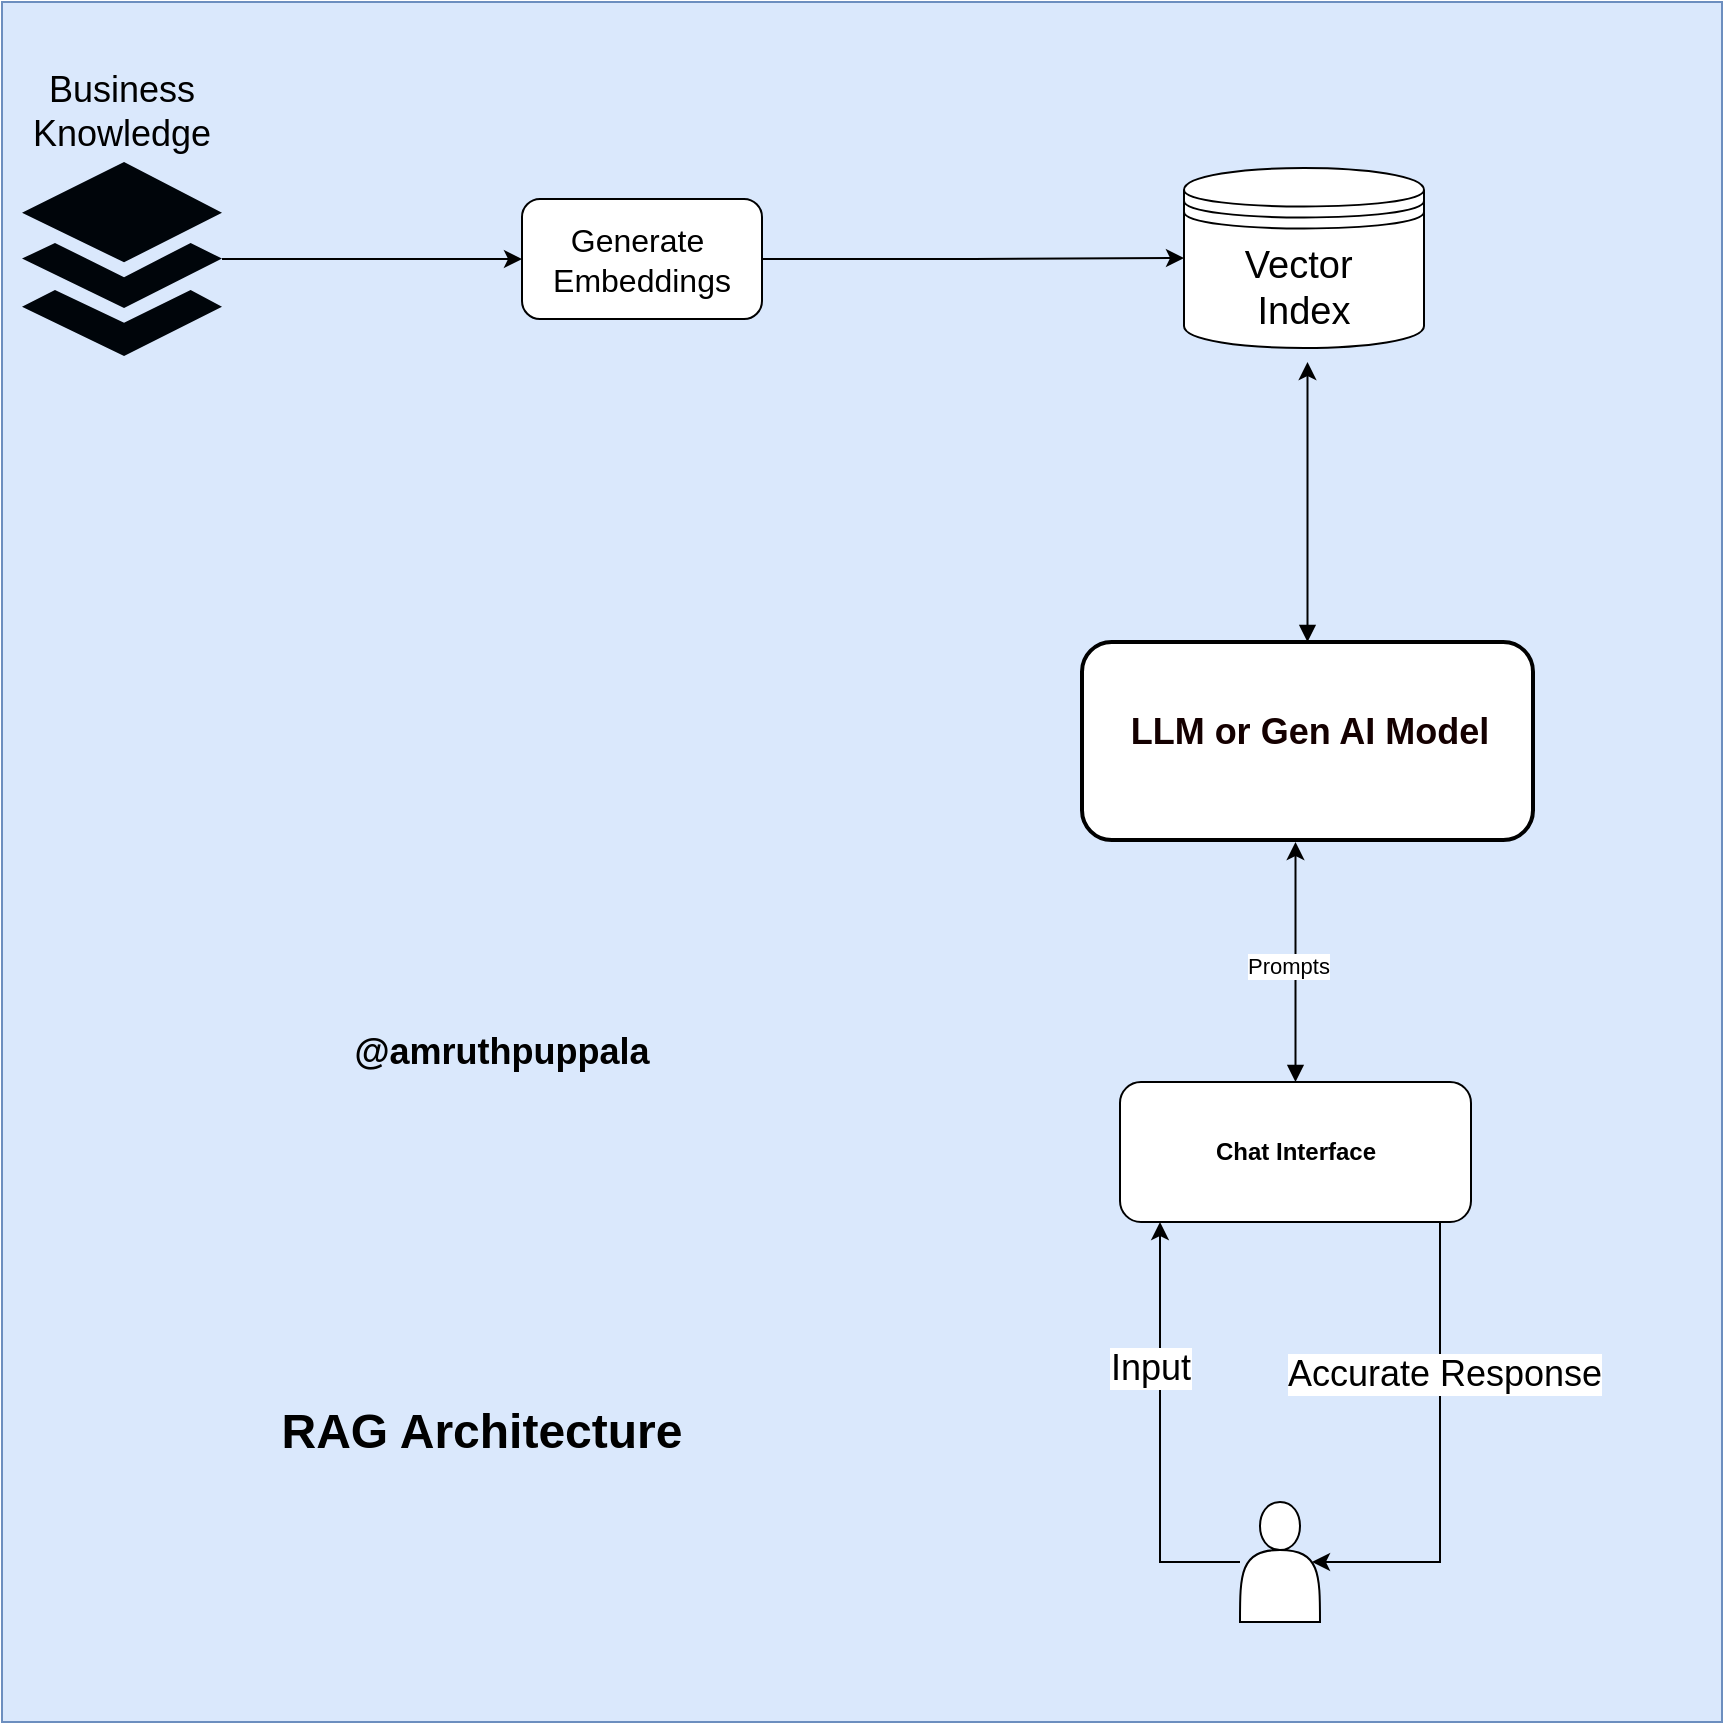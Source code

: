 <mxfile version="26.1.1">
  <diagram name="Page-1" id="CIZB44otQ4gg7fMf4ZWZ">
    <mxGraphModel dx="1500" dy="933" grid="1" gridSize="10" guides="1" tooltips="1" connect="1" arrows="1" fold="1" page="1" pageScale="1" pageWidth="850" pageHeight="1100" math="0" shadow="0">
      <root>
        <mxCell id="0" />
        <mxCell id="1" parent="0" />
        <mxCell id="WueEAgcvYy96qv5-CncF-46" value="" style="whiteSpace=wrap;html=1;aspect=fixed;fillColor=#dae8fc;strokeColor=#6c8ebf;" vertex="1" parent="1">
          <mxGeometry x="10" y="160" width="860" height="860" as="geometry" />
        </mxCell>
        <mxCell id="WueEAgcvYy96qv5-CncF-42" style="edgeStyle=orthogonalEdgeStyle;rounded=0;orthogonalLoop=1;jettySize=auto;html=1;startArrow=block;startFill=1;" edge="1" parent="1" source="WueEAgcvYy96qv5-CncF-2">
          <mxGeometry relative="1" as="geometry">
            <mxPoint x="662.75" y="340" as="targetPoint" />
          </mxGeometry>
        </mxCell>
        <mxCell id="WueEAgcvYy96qv5-CncF-2" value="" style="whiteSpace=wrap;html=1;verticalAlign=top;pointerEvents=1;dashed=0;strokeWidth=2;rounded=1;" vertex="1" parent="1">
          <mxGeometry x="550" y="480" width="225.5" height="99" as="geometry" />
        </mxCell>
        <mxCell id="WueEAgcvYy96qv5-CncF-7" value="&lt;font style=&quot;font-size: 18px;&quot;&gt;&lt;b&gt;LLM or Gen AI Model&lt;/b&gt;&lt;/font&gt;" style="text;html=1;align=center;verticalAlign=middle;whiteSpace=wrap;rounded=0;fontColor=light-dark(#140000, #ededed);" vertex="1" parent="1">
          <mxGeometry x="554.5" y="497" width="218" height="56.5" as="geometry" />
        </mxCell>
        <mxCell id="WueEAgcvYy96qv5-CncF-29" style="edgeStyle=orthogonalEdgeStyle;rounded=0;orthogonalLoop=1;jettySize=auto;html=1;verticalAlign=top;startArrow=block;startFill=1;" edge="1" parent="1" source="WueEAgcvYy96qv5-CncF-11">
          <mxGeometry relative="1" as="geometry">
            <mxPoint x="656.75" y="580" as="targetPoint" />
          </mxGeometry>
        </mxCell>
        <mxCell id="WueEAgcvYy96qv5-CncF-30" value="Prompts" style="edgeLabel;html=1;align=center;verticalAlign=middle;resizable=0;points=[];" vertex="1" connectable="0" parent="WueEAgcvYy96qv5-CncF-29">
          <mxGeometry x="-0.026" y="4" relative="1" as="geometry">
            <mxPoint as="offset" />
          </mxGeometry>
        </mxCell>
        <mxCell id="WueEAgcvYy96qv5-CncF-11" value="&lt;b&gt;Chat Interface&lt;/b&gt;" style="rounded=1;whiteSpace=wrap;html=1;" vertex="1" parent="1">
          <mxGeometry x="569" y="700" width="175.5" height="70" as="geometry" />
        </mxCell>
        <mxCell id="WueEAgcvYy96qv5-CncF-21" style="edgeStyle=orthogonalEdgeStyle;rounded=0;orthogonalLoop=1;jettySize=auto;html=1;" edge="1" parent="1" source="WueEAgcvYy96qv5-CncF-18">
          <mxGeometry relative="1" as="geometry">
            <mxPoint x="589" y="770" as="targetPoint" />
            <Array as="points">
              <mxPoint x="589" y="940" />
              <mxPoint x="589" y="770" />
            </Array>
          </mxGeometry>
        </mxCell>
        <mxCell id="WueEAgcvYy96qv5-CncF-23" value="Text" style="edgeLabel;html=1;align=center;verticalAlign=middle;resizable=0;points=[];" vertex="1" connectable="0" parent="WueEAgcvYy96qv5-CncF-21">
          <mxGeometry x="0.313" y="4" relative="1" as="geometry">
            <mxPoint y="-1" as="offset" />
          </mxGeometry>
        </mxCell>
        <mxCell id="WueEAgcvYy96qv5-CncF-25" value="&lt;font style=&quot;font-size: 18px;&quot;&gt;Input&lt;/font&gt;" style="edgeLabel;html=1;align=center;verticalAlign=middle;resizable=0;points=[];" vertex="1" connectable="0" parent="WueEAgcvYy96qv5-CncF-21">
          <mxGeometry x="0.299" y="5" relative="1" as="geometry">
            <mxPoint y="-1" as="offset" />
          </mxGeometry>
        </mxCell>
        <mxCell id="WueEAgcvYy96qv5-CncF-18" value="" style="shape=actor;whiteSpace=wrap;html=1;" vertex="1" parent="1">
          <mxGeometry x="629" y="910" width="40" height="60" as="geometry" />
        </mxCell>
        <mxCell id="WueEAgcvYy96qv5-CncF-22" style="edgeStyle=orthogonalEdgeStyle;rounded=0;orthogonalLoop=1;jettySize=auto;html=1;entryX=0.9;entryY=0.5;entryDx=0;entryDy=0;entryPerimeter=0;" edge="1" parent="1" source="WueEAgcvYy96qv5-CncF-11" target="WueEAgcvYy96qv5-CncF-18">
          <mxGeometry relative="1" as="geometry">
            <Array as="points">
              <mxPoint x="729" y="940" />
            </Array>
          </mxGeometry>
        </mxCell>
        <mxCell id="WueEAgcvYy96qv5-CncF-26" value="&lt;font style=&quot;font-size: 18px;&quot;&gt;Accurate Response&lt;/font&gt;" style="edgeLabel;html=1;align=center;verticalAlign=middle;resizable=0;points=[];" vertex="1" connectable="0" parent="WueEAgcvYy96qv5-CncF-22">
          <mxGeometry x="-0.356" y="2" relative="1" as="geometry">
            <mxPoint as="offset" />
          </mxGeometry>
        </mxCell>
        <mxCell id="WueEAgcvYy96qv5-CncF-35" style="edgeStyle=orthogonalEdgeStyle;rounded=0;orthogonalLoop=1;jettySize=auto;html=1;entryX=0;entryY=0.5;entryDx=0;entryDy=0;" edge="1" parent="1" source="WueEAgcvYy96qv5-CncF-31" target="WueEAgcvYy96qv5-CncF-34">
          <mxGeometry relative="1" as="geometry" />
        </mxCell>
        <mxCell id="WueEAgcvYy96qv5-CncF-31" value="" style="sketch=0;html=1;aspect=fixed;strokeColor=none;shadow=0;fillColor=light-dark(#00050a, #3f85db);verticalAlign=top;labelPosition=center;verticalLabelPosition=bottom;shape=mxgraph.gcp2.files" vertex="1" parent="1">
          <mxGeometry x="20" y="240" width="100" height="97" as="geometry" />
        </mxCell>
        <mxCell id="WueEAgcvYy96qv5-CncF-32" value="&lt;font style=&quot;font-size: 18px;&quot;&gt;Business Knowledge&lt;/font&gt;" style="text;html=1;align=center;verticalAlign=middle;whiteSpace=wrap;rounded=0;" vertex="1" parent="1">
          <mxGeometry x="40" y="200" width="60" height="30" as="geometry" />
        </mxCell>
        <mxCell id="WueEAgcvYy96qv5-CncF-37" style="edgeStyle=orthogonalEdgeStyle;rounded=0;orthogonalLoop=1;jettySize=auto;html=1;entryX=0;entryY=0.5;entryDx=0;entryDy=0;" edge="1" parent="1" source="WueEAgcvYy96qv5-CncF-34" target="WueEAgcvYy96qv5-CncF-36">
          <mxGeometry relative="1" as="geometry">
            <mxPoint x="580" y="288.5" as="targetPoint" />
          </mxGeometry>
        </mxCell>
        <mxCell id="WueEAgcvYy96qv5-CncF-34" value="Generate&amp;nbsp;&lt;div&gt;Embeddings&lt;/div&gt;" style="rounded=1;whiteSpace=wrap;html=1;fontSize=16;" vertex="1" parent="1">
          <mxGeometry x="270" y="258.5" width="120" height="60" as="geometry" />
        </mxCell>
        <mxCell id="WueEAgcvYy96qv5-CncF-36" value="Vector&amp;nbsp;&lt;div&gt;Index&lt;/div&gt;" style="shape=datastore;whiteSpace=wrap;html=1;fontSize=19;" vertex="1" parent="1">
          <mxGeometry x="601" y="243" width="120" height="90" as="geometry" />
        </mxCell>
        <mxCell id="WueEAgcvYy96qv5-CncF-43" value="&lt;b&gt;&lt;font style=&quot;font-size: 18px;&quot;&gt;@amruthpuppala&lt;/font&gt;&lt;/b&gt;" style="text;html=1;align=center;verticalAlign=middle;whiteSpace=wrap;rounded=0;" vertex="1" parent="1">
          <mxGeometry x="230" y="670" width="60" height="30" as="geometry" />
        </mxCell>
        <mxCell id="WueEAgcvYy96qv5-CncF-48" value="&lt;font style=&quot;font-size: 24px;&quot;&gt;&lt;b&gt;RAG Architecture&lt;/b&gt;&lt;/font&gt;" style="text;html=1;align=center;verticalAlign=middle;whiteSpace=wrap;rounded=0;" vertex="1" parent="1">
          <mxGeometry x="140" y="860" width="220" height="30" as="geometry" />
        </mxCell>
      </root>
    </mxGraphModel>
  </diagram>
</mxfile>
